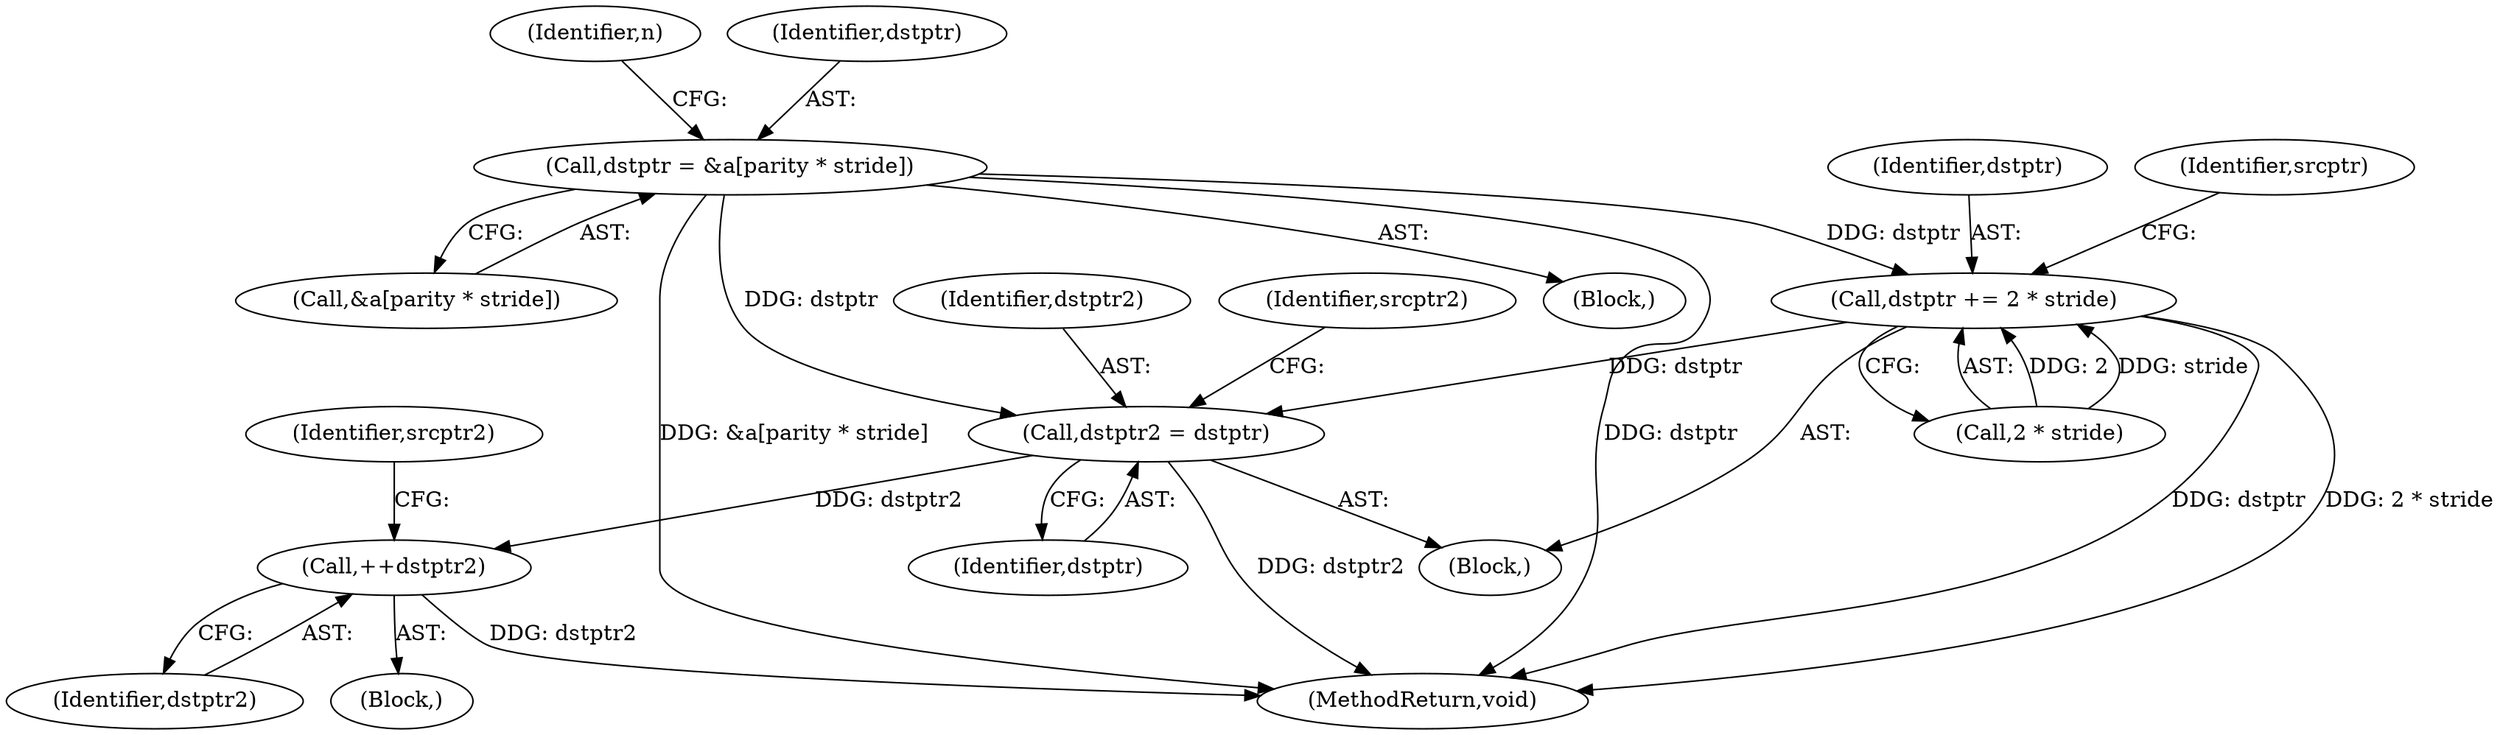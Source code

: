 digraph "0_jasper_4a59cfaf9ab3d48fca4a15c0d2674bf7138e3d1a@integer" {
"1000269" [label="(Call,dstptr = &a[parity * stride])"];
"1000286" [label="(Call,dstptr2 = dstptr)"];
"1000307" [label="(Call,++dstptr2)"];
"1000311" [label="(Call,dstptr += 2 * stride)"];
"1000285" [label="(Block,)"];
"1000278" [label="(Identifier,n)"];
"1000301" [label="(Block,)"];
"1000288" [label="(Identifier,dstptr)"];
"1000326" [label="(MethodReturn,void)"];
"1000111" [label="(Block,)"];
"1000307" [label="(Call,++dstptr2)"];
"1000313" [label="(Call,2 * stride)"];
"1000287" [label="(Identifier,dstptr2)"];
"1000308" [label="(Identifier,dstptr2)"];
"1000286" [label="(Call,dstptr2 = dstptr)"];
"1000317" [label="(Identifier,srcptr)"];
"1000311" [label="(Call,dstptr += 2 * stride)"];
"1000290" [label="(Identifier,srcptr2)"];
"1000271" [label="(Call,&a[parity * stride])"];
"1000310" [label="(Identifier,srcptr2)"];
"1000269" [label="(Call,dstptr = &a[parity * stride])"];
"1000312" [label="(Identifier,dstptr)"];
"1000270" [label="(Identifier,dstptr)"];
"1000269" -> "1000111"  [label="AST: "];
"1000269" -> "1000271"  [label="CFG: "];
"1000270" -> "1000269"  [label="AST: "];
"1000271" -> "1000269"  [label="AST: "];
"1000278" -> "1000269"  [label="CFG: "];
"1000269" -> "1000326"  [label="DDG: dstptr"];
"1000269" -> "1000326"  [label="DDG: &a[parity * stride]"];
"1000269" -> "1000286"  [label="DDG: dstptr"];
"1000269" -> "1000311"  [label="DDG: dstptr"];
"1000286" -> "1000285"  [label="AST: "];
"1000286" -> "1000288"  [label="CFG: "];
"1000287" -> "1000286"  [label="AST: "];
"1000288" -> "1000286"  [label="AST: "];
"1000290" -> "1000286"  [label="CFG: "];
"1000286" -> "1000326"  [label="DDG: dstptr2"];
"1000311" -> "1000286"  [label="DDG: dstptr"];
"1000286" -> "1000307"  [label="DDG: dstptr2"];
"1000307" -> "1000301"  [label="AST: "];
"1000307" -> "1000308"  [label="CFG: "];
"1000308" -> "1000307"  [label="AST: "];
"1000310" -> "1000307"  [label="CFG: "];
"1000307" -> "1000326"  [label="DDG: dstptr2"];
"1000311" -> "1000285"  [label="AST: "];
"1000311" -> "1000313"  [label="CFG: "];
"1000312" -> "1000311"  [label="AST: "];
"1000313" -> "1000311"  [label="AST: "];
"1000317" -> "1000311"  [label="CFG: "];
"1000311" -> "1000326"  [label="DDG: dstptr"];
"1000311" -> "1000326"  [label="DDG: 2 * stride"];
"1000313" -> "1000311"  [label="DDG: 2"];
"1000313" -> "1000311"  [label="DDG: stride"];
}
